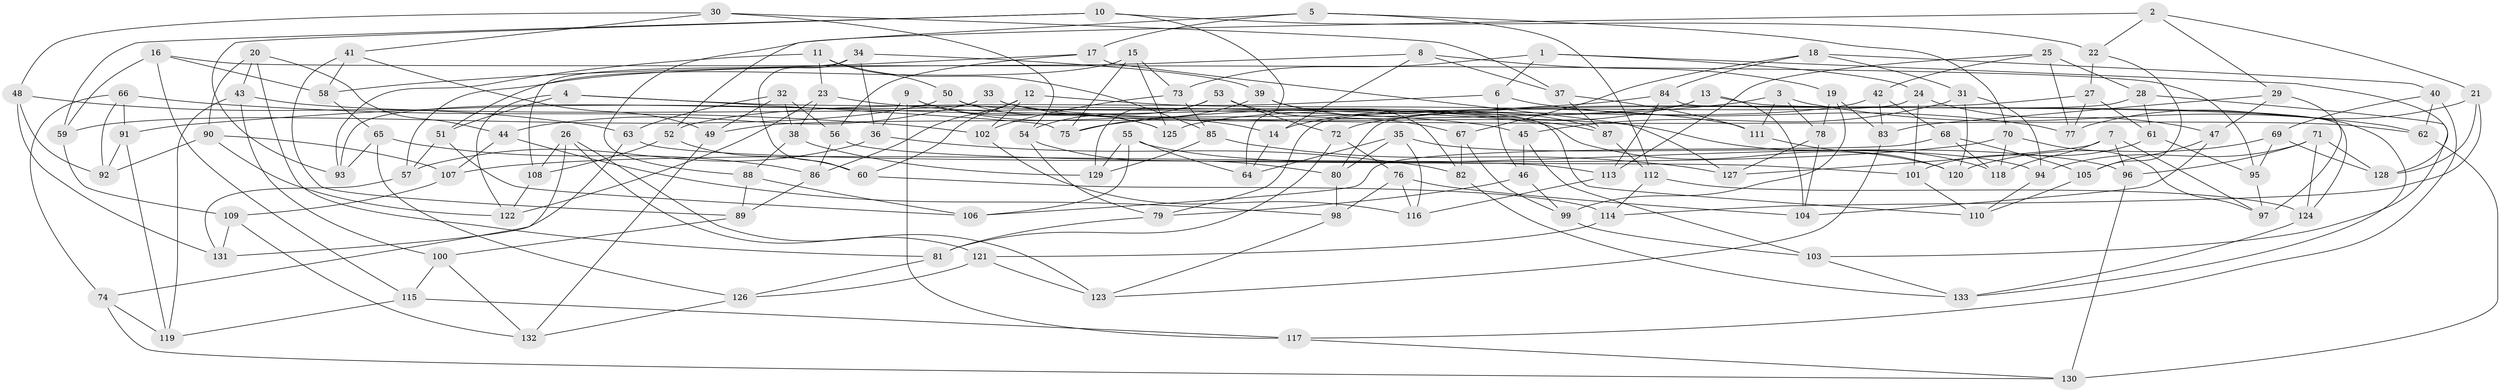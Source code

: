// coarse degree distribution, {4: 0.5698924731182796, 6: 0.3870967741935484, 5: 0.043010752688172046}
// Generated by graph-tools (version 1.1) at 2025/24/03/03/25 07:24:27]
// undirected, 133 vertices, 266 edges
graph export_dot {
graph [start="1"]
  node [color=gray90,style=filled];
  1;
  2;
  3;
  4;
  5;
  6;
  7;
  8;
  9;
  10;
  11;
  12;
  13;
  14;
  15;
  16;
  17;
  18;
  19;
  20;
  21;
  22;
  23;
  24;
  25;
  26;
  27;
  28;
  29;
  30;
  31;
  32;
  33;
  34;
  35;
  36;
  37;
  38;
  39;
  40;
  41;
  42;
  43;
  44;
  45;
  46;
  47;
  48;
  49;
  50;
  51;
  52;
  53;
  54;
  55;
  56;
  57;
  58;
  59;
  60;
  61;
  62;
  63;
  64;
  65;
  66;
  67;
  68;
  69;
  70;
  71;
  72;
  73;
  74;
  75;
  76;
  77;
  78;
  79;
  80;
  81;
  82;
  83;
  84;
  85;
  86;
  87;
  88;
  89;
  90;
  91;
  92;
  93;
  94;
  95;
  96;
  97;
  98;
  99;
  100;
  101;
  102;
  103;
  104;
  105;
  106;
  107;
  108;
  109;
  110;
  111;
  112;
  113;
  114;
  115;
  116;
  117;
  118;
  119;
  120;
  121;
  122;
  123;
  124;
  125;
  126;
  127;
  128;
  129;
  130;
  131;
  132;
  133;
  1 -- 128;
  1 -- 6;
  1 -- 24;
  1 -- 73;
  2 -- 88;
  2 -- 29;
  2 -- 22;
  2 -- 21;
  3 -- 78;
  3 -- 62;
  3 -- 75;
  3 -- 111;
  4 -- 122;
  4 -- 75;
  4 -- 120;
  4 -- 51;
  5 -- 52;
  5 -- 70;
  5 -- 17;
  5 -- 112;
  6 -- 46;
  6 -- 77;
  6 -- 52;
  7 -- 96;
  7 -- 97;
  7 -- 118;
  7 -- 127;
  8 -- 19;
  8 -- 37;
  8 -- 57;
  8 -- 14;
  9 -- 117;
  9 -- 125;
  9 -- 14;
  9 -- 36;
  10 -- 93;
  10 -- 22;
  10 -- 64;
  10 -- 59;
  11 -- 93;
  11 -- 50;
  11 -- 85;
  11 -- 23;
  12 -- 102;
  12 -- 60;
  12 -- 111;
  12 -- 86;
  13 -- 14;
  13 -- 133;
  13 -- 104;
  13 -- 49;
  14 -- 64;
  15 -- 125;
  15 -- 73;
  15 -- 75;
  15 -- 51;
  16 -- 95;
  16 -- 115;
  16 -- 58;
  16 -- 59;
  17 -- 58;
  17 -- 127;
  17 -- 56;
  18 -- 40;
  18 -- 31;
  18 -- 67;
  18 -- 84;
  19 -- 99;
  19 -- 78;
  19 -- 83;
  20 -- 90;
  20 -- 43;
  20 -- 81;
  20 -- 44;
  21 -- 114;
  21 -- 128;
  21 -- 77;
  22 -- 27;
  22 -- 105;
  23 -- 38;
  23 -- 122;
  23 -- 87;
  24 -- 79;
  24 -- 47;
  24 -- 101;
  25 -- 77;
  25 -- 42;
  25 -- 28;
  25 -- 113;
  26 -- 74;
  26 -- 123;
  26 -- 108;
  26 -- 121;
  27 -- 72;
  27 -- 61;
  27 -- 77;
  28 -- 103;
  28 -- 61;
  28 -- 80;
  29 -- 83;
  29 -- 47;
  29 -- 97;
  30 -- 48;
  30 -- 41;
  30 -- 37;
  30 -- 54;
  31 -- 94;
  31 -- 120;
  31 -- 45;
  32 -- 49;
  32 -- 56;
  32 -- 38;
  32 -- 63;
  33 -- 62;
  33 -- 118;
  33 -- 93;
  33 -- 44;
  34 -- 108;
  34 -- 36;
  34 -- 60;
  34 -- 39;
  35 -- 116;
  35 -- 64;
  35 -- 80;
  35 -- 94;
  36 -- 57;
  36 -- 82;
  37 -- 111;
  37 -- 87;
  38 -- 129;
  38 -- 88;
  39 -- 75;
  39 -- 82;
  39 -- 87;
  40 -- 69;
  40 -- 62;
  40 -- 117;
  41 -- 49;
  41 -- 89;
  41 -- 58;
  42 -- 68;
  42 -- 125;
  42 -- 83;
  43 -- 45;
  43 -- 119;
  43 -- 100;
  44 -- 107;
  44 -- 98;
  45 -- 103;
  45 -- 46;
  46 -- 79;
  46 -- 99;
  47 -- 105;
  47 -- 104;
  48 -- 131;
  48 -- 63;
  48 -- 92;
  49 -- 132;
  50 -- 125;
  50 -- 110;
  50 -- 59;
  51 -- 106;
  51 -- 57;
  52 -- 108;
  52 -- 60;
  53 -- 67;
  53 -- 72;
  53 -- 129;
  53 -- 54;
  54 -- 80;
  54 -- 79;
  55 -- 129;
  55 -- 96;
  55 -- 64;
  55 -- 106;
  56 -- 86;
  56 -- 101;
  57 -- 131;
  58 -- 65;
  59 -- 109;
  60 -- 114;
  61 -- 101;
  61 -- 95;
  62 -- 130;
  63 -- 113;
  63 -- 131;
  65 -- 93;
  65 -- 86;
  65 -- 126;
  66 -- 91;
  66 -- 74;
  66 -- 92;
  66 -- 102;
  67 -- 82;
  67 -- 99;
  68 -- 118;
  68 -- 105;
  68 -- 106;
  69 -- 95;
  69 -- 120;
  69 -- 128;
  70 -- 97;
  70 -- 107;
  70 -- 118;
  71 -- 124;
  71 -- 96;
  71 -- 94;
  71 -- 128;
  72 -- 81;
  72 -- 76;
  73 -- 85;
  73 -- 102;
  74 -- 130;
  74 -- 119;
  76 -- 104;
  76 -- 116;
  76 -- 98;
  78 -- 104;
  78 -- 127;
  79 -- 81;
  80 -- 98;
  81 -- 126;
  82 -- 133;
  83 -- 123;
  84 -- 91;
  84 -- 113;
  84 -- 124;
  85 -- 127;
  85 -- 129;
  86 -- 89;
  87 -- 112;
  88 -- 89;
  88 -- 106;
  89 -- 100;
  90 -- 122;
  90 -- 107;
  90 -- 92;
  91 -- 92;
  91 -- 119;
  94 -- 110;
  95 -- 97;
  96 -- 130;
  98 -- 123;
  99 -- 103;
  100 -- 132;
  100 -- 115;
  101 -- 110;
  102 -- 116;
  103 -- 133;
  105 -- 110;
  107 -- 109;
  108 -- 122;
  109 -- 131;
  109 -- 132;
  111 -- 120;
  112 -- 124;
  112 -- 114;
  113 -- 116;
  114 -- 121;
  115 -- 119;
  115 -- 117;
  117 -- 130;
  121 -- 123;
  121 -- 126;
  124 -- 133;
  126 -- 132;
}
